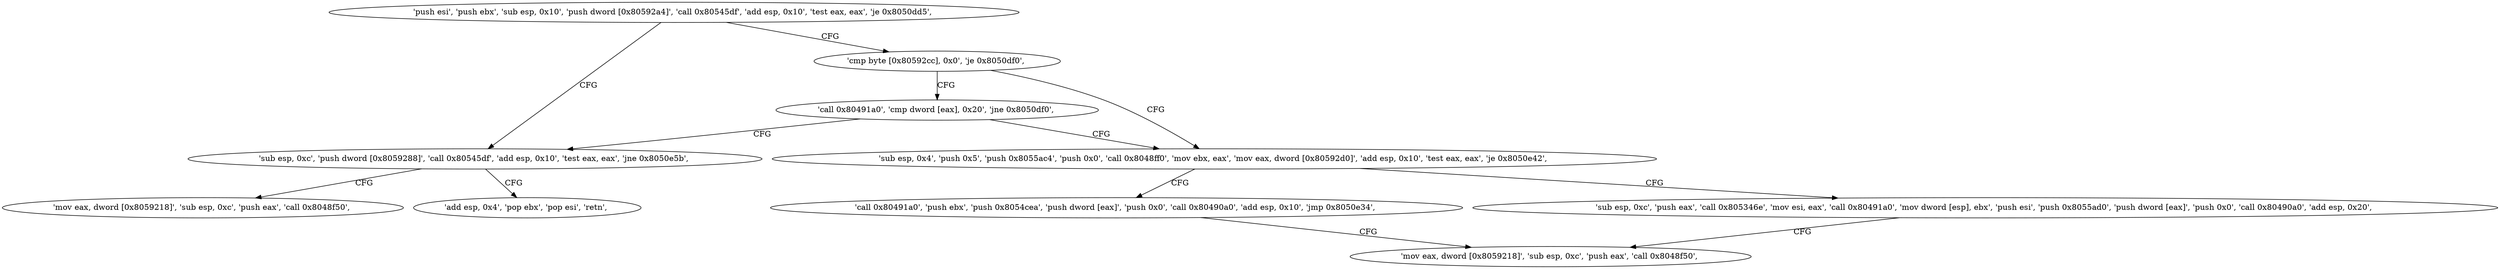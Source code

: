 digraph "func" {
"134548907" [label = "'push esi', 'push ebx', 'sub esp, 0x10', 'push dword [0x80592a4]', 'call 0x80545df', 'add esp, 0x10', 'test eax, eax', 'je 0x8050dd5', " ]
"134548949" [label = "'sub esp, 0xc', 'push dword [0x8059288]', 'call 0x80545df', 'add esp, 0x10', 'test eax, eax', 'jne 0x8050e5b', " ]
"134548930" [label = "'cmp byte [0x80592cc], 0x0', 'je 0x8050df0', " ]
"134549083" [label = "'mov eax, dword [0x8059218]', 'sub esp, 0xc', 'push eax', 'call 0x8048f50', " ]
"134548970" [label = "'add esp, 0x4', 'pop ebx', 'pop esi', 'retn', " ]
"134548976" [label = "'sub esp, 0x4', 'push 0x5', 'push 0x8055ac4', 'push 0x0', 'call 0x8048ff0', 'mov ebx, eax', 'mov eax, dword [0x80592d0]', 'add esp, 0x10', 'test eax, eax', 'je 0x8050e42', " ]
"134548939" [label = "'call 0x80491a0', 'cmp dword [eax], 0x20', 'jne 0x8050df0', " ]
"134549058" [label = "'call 0x80491a0', 'push ebx', 'push 0x8054cea', 'push dword [eax]', 'push 0x0', 'call 0x80490a0', 'add esp, 0x10', 'jmp 0x8050e34', " ]
"134549007" [label = "'sub esp, 0xc', 'push eax', 'call 0x805346e', 'mov esi, eax', 'call 0x80491a0', 'mov dword [esp], ebx', 'push esi', 'push 0x8055ad0', 'push dword [eax]', 'push 0x0', 'call 0x80490a0', 'add esp, 0x20', " ]
"134549044" [label = "'mov eax, dword [0x8059218]', 'sub esp, 0xc', 'push eax', 'call 0x8048f50', " ]
"134548907" -> "134548949" [ label = "CFG" ]
"134548907" -> "134548930" [ label = "CFG" ]
"134548949" -> "134549083" [ label = "CFG" ]
"134548949" -> "134548970" [ label = "CFG" ]
"134548930" -> "134548976" [ label = "CFG" ]
"134548930" -> "134548939" [ label = "CFG" ]
"134548976" -> "134549058" [ label = "CFG" ]
"134548976" -> "134549007" [ label = "CFG" ]
"134548939" -> "134548976" [ label = "CFG" ]
"134548939" -> "134548949" [ label = "CFG" ]
"134549058" -> "134549044" [ label = "CFG" ]
"134549007" -> "134549044" [ label = "CFG" ]
}
